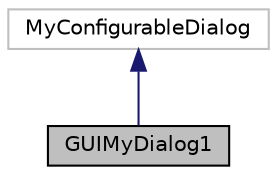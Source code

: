 digraph "GUIMyDialog1"
{
 // LATEX_PDF_SIZE
  edge [fontname="Helvetica",fontsize="10",labelfontname="Helvetica",labelfontsize="10"];
  node [fontname="Helvetica",fontsize="10",shape=record];
  Node1 [label="GUIMyDialog1",height=0.2,width=0.4,color="black", fillcolor="grey75", style="filled", fontcolor="black",tooltip="GUI dialog class to interact with user inputs."];
  Node2 -> Node1 [dir="back",color="midnightblue",fontsize="10",style="solid",fontname="Helvetica"];
  Node2 [label="MyConfigurableDialog",height=0.2,width=0.4,color="grey75", fillcolor="white", style="filled",tooltip=" "];
}
